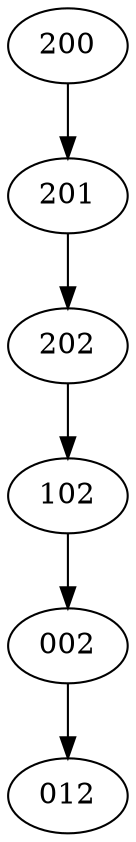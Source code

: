 digraph G{

{node_1 [label="002"];
node_2 [label="012"];
#node_3 [label="020"];
#node_4 [label="021"];
#node_5 [label="022"];
node_6 [label="102"];
#node_7 [label="112"];
#node_8 [label="120"];
#node_9 [label="121"];
#node_10 [label="122"];
node_11 [label="200"];
node_12 [label="201"];
node_13 [label="202"];
#node_14 [label="210"];
#node_15 [label="211"];
#node_16 [label="212"];
#node_17 [label="220"];
#node_18 [label="221"];
#node_19 [label="222"];
}
node_1->node_2[penwidth=1]
#node_3->node_4[penwidth=1]
node_6->node_1[penwidth=1]
#node_7->node_2[penwidth=1]
#node_8->node_3[penwidth=1]
#node_8->node_9[penwidth=1]
#node_8->node_4[penwidth=1]
#node_9->node_4[penwidth=1]
#node_9->node_10[penwidth=1]
#node_9->node_5[penwidth=1]
#node_10->node_5[penwidth=1]
node_11->node_12[penwidth=1]

node_12->node_13[penwidth=1]
#node_12->node_6[penwidth=1]

node_13->node_6[penwidth=1]
#node_14->node_15[penwidth=1]
#node_15->node_16[penwidth=1]
#node_15->node_7[penwidth=1]
#node_16->node_7[penwidth=1]
#node_17->node_8[penwidth=1]
#node_17->node_18[penwidth=1]
#node_17->node_9[penwidth=1]
#node_18->node_9[penwidth=1]
#node_18->node_19[penwidth=1]
#node_18->node_10[penwidth=1]
#node_19->node_10[penwidth=1]
}
